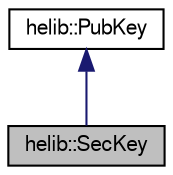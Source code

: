 digraph "helib::SecKey"
{
  edge [fontname="FreeSans",fontsize="10",labelfontname="FreeSans",labelfontsize="10"];
  node [fontname="FreeSans",fontsize="10",shape=record];
  Node0 [label="helib::SecKey",height=0.2,width=0.4,color="black", fillcolor="grey75", style="filled", fontcolor="black"];
  Node1 -> Node0 [dir="back",color="midnightblue",fontsize="10",style="solid"];
  Node1 [label="helib::PubKey",height=0.2,width=0.4,color="black", fillcolor="white", style="filled",URL="$classhelib_1_1_pub_key.html",tooltip="The public key. "];
}
